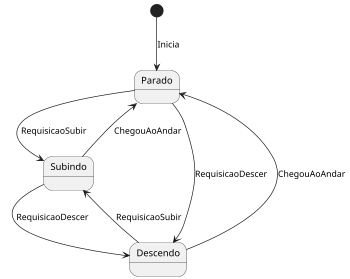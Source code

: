 @startuml
scale 350 width
[*] --> Parado : Inicia

Parado --> Subindo : RequisicaoSubir
Parado --> Descendo : RequisicaoDescer

Subindo --> Parado : ChegouAoAndar
Subindo --> Descendo : RequisicaoDescer

Descendo --> Parado : ChegouAoAndar
Descendo --> Subindo : RequisicaoSubir
@enduml
